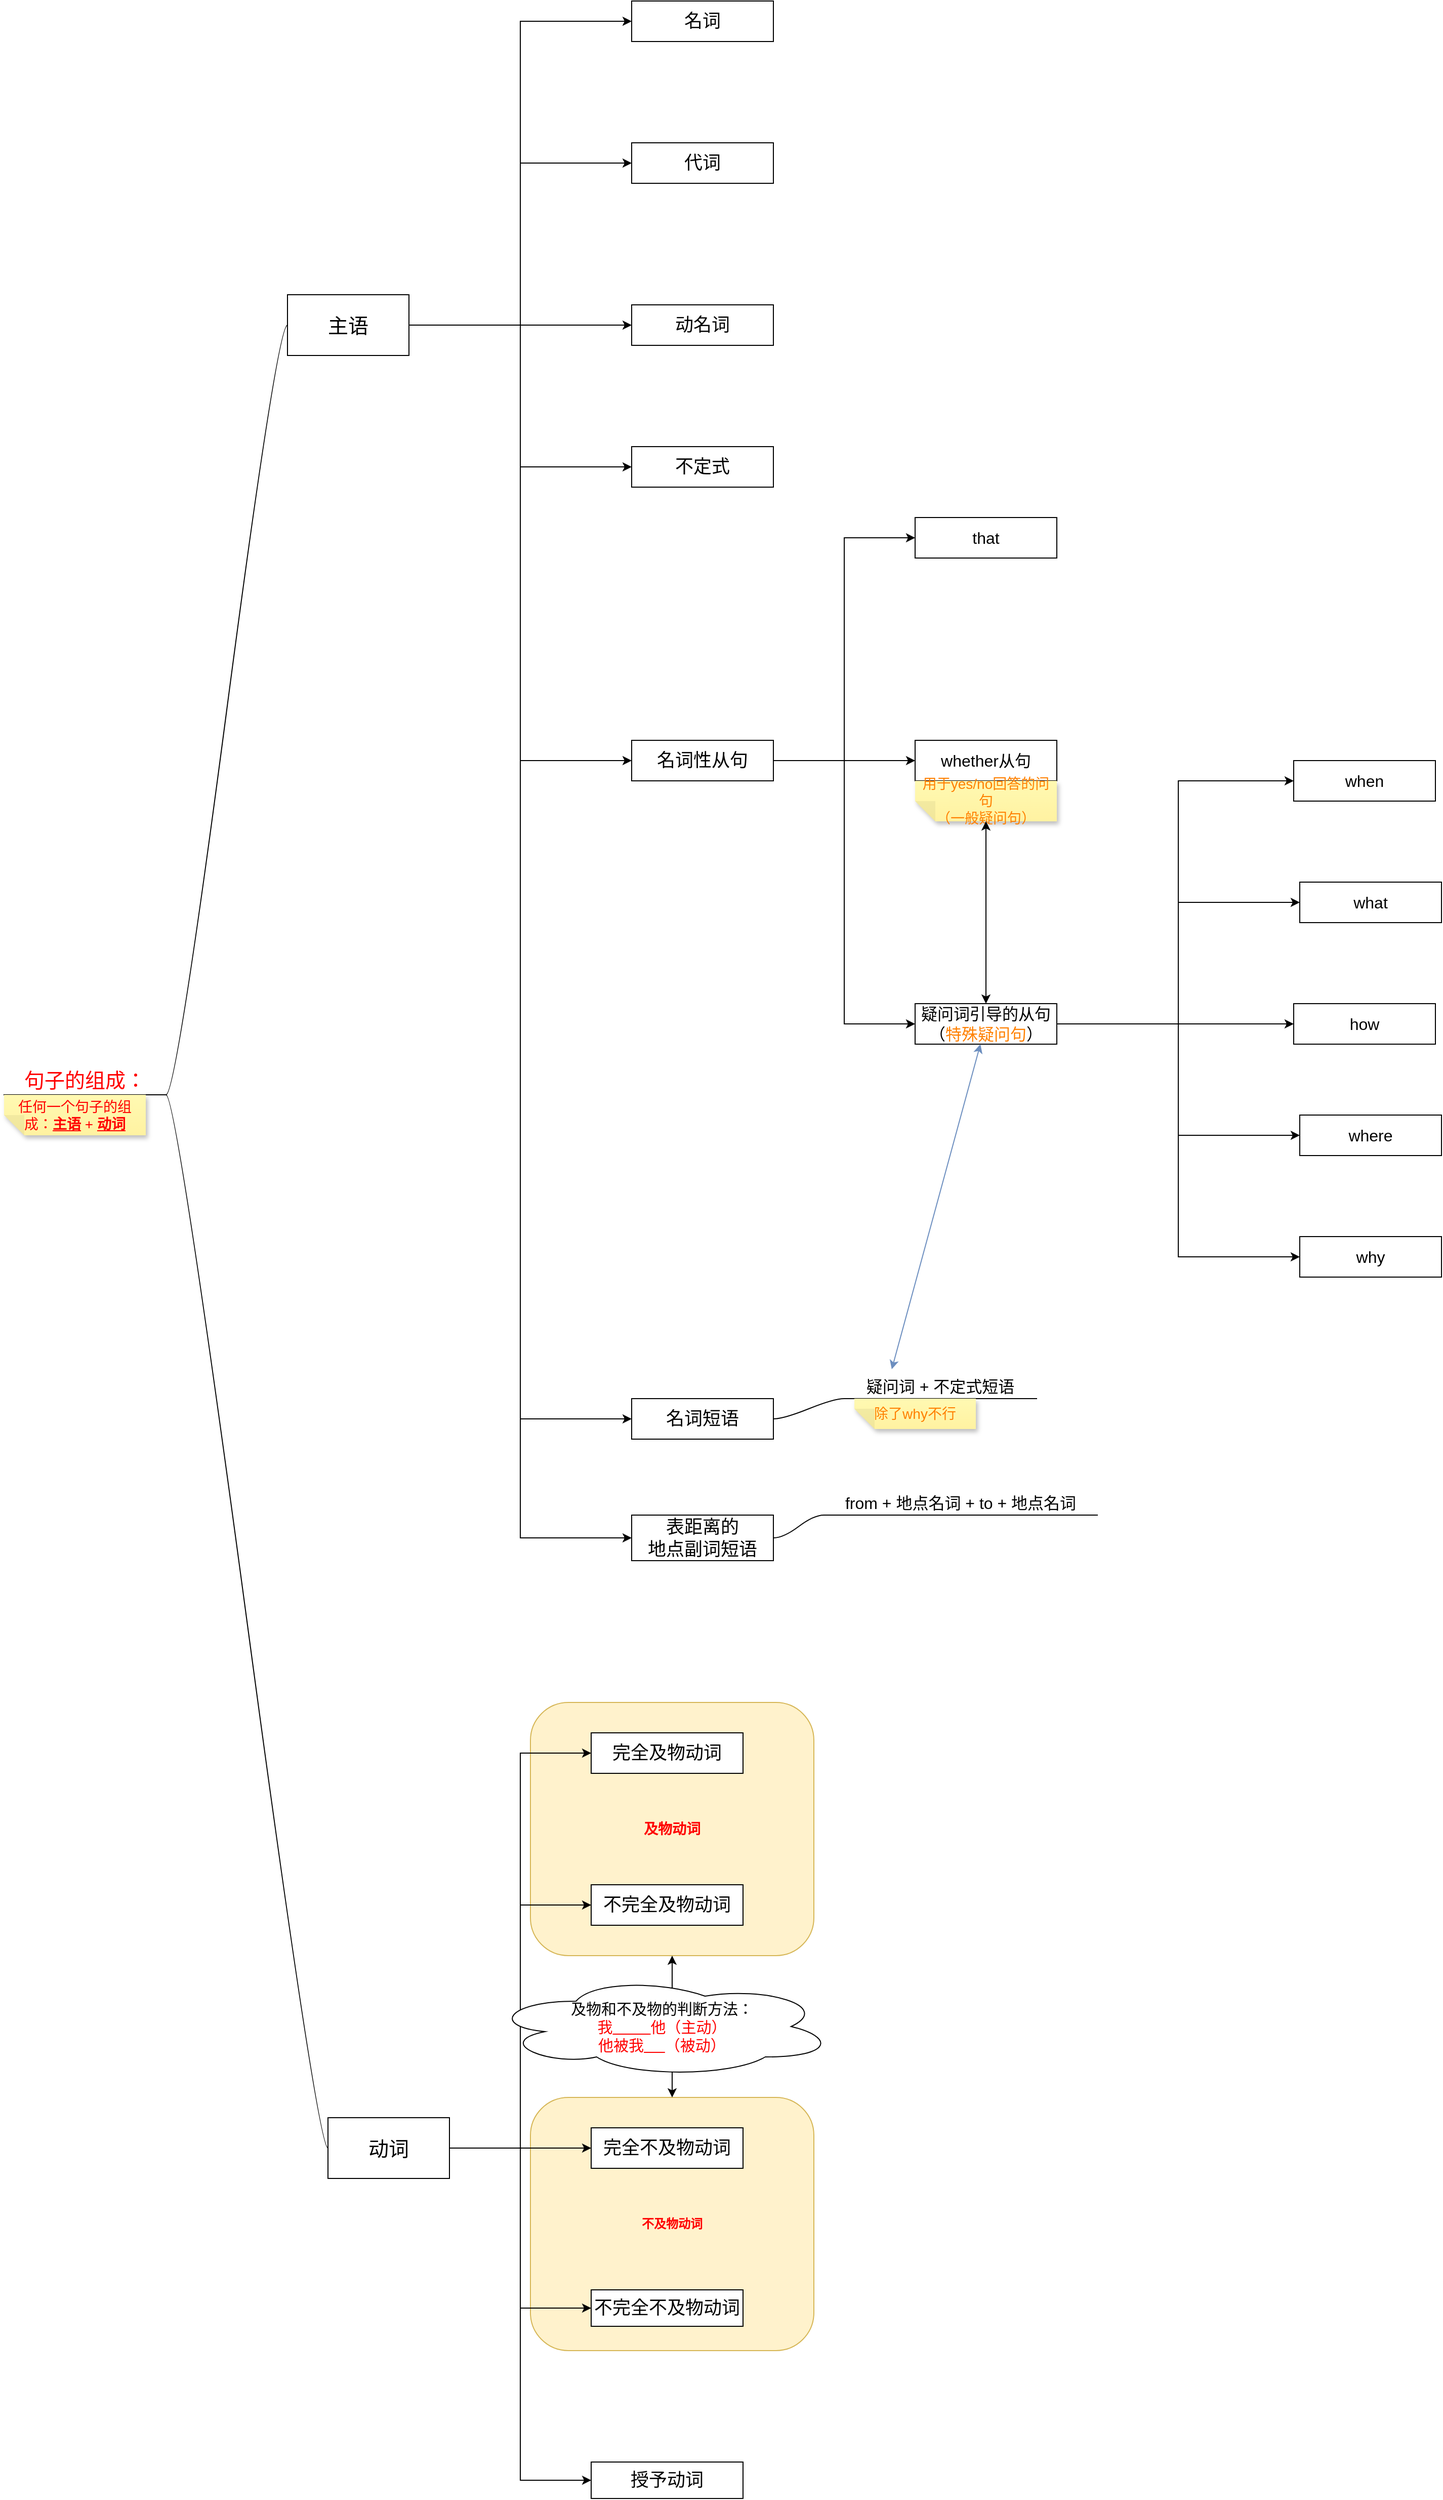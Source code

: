 <mxfile version="27.0.3">
  <diagram name="第 1 页" id="ylpGw2J9aP0mBjrn0IIL">
    <mxGraphModel dx="2153" dy="2364" grid="1" gridSize="10" guides="1" tooltips="1" connect="1" arrows="1" fold="1" page="1" pageScale="1" pageWidth="827" pageHeight="1169" math="0" shadow="0">
      <root>
        <mxCell id="0" />
        <mxCell id="1" parent="0" />
        <mxCell id="xks5mqabacn-yv3iWCF2-67" value="&lt;font style=&quot;color: rgb(255, 0, 0);&quot;&gt;&lt;b&gt;不及物动词&lt;/b&gt;&lt;/font&gt;" style="rounded=1;whiteSpace=wrap;html=1;fillColor=#fff2cc;strokeColor=#d6b656;" vertex="1" parent="1">
          <mxGeometry x="760" y="1710" width="280" height="250" as="geometry" />
        </mxCell>
        <mxCell id="xks5mqabacn-yv3iWCF2-66" value="&lt;font style=&quot;font-size: 14px; color: rgb(255, 0, 0);&quot;&gt;&lt;b&gt;及物动词&lt;/b&gt;&lt;/font&gt;" style="rounded=1;whiteSpace=wrap;html=1;fillColor=#fff2cc;strokeColor=#d6b656;" vertex="1" parent="1">
          <mxGeometry x="760" y="1320" width="280" height="250" as="geometry" />
        </mxCell>
        <mxCell id="xks5mqabacn-yv3iWCF2-2" style="edgeStyle=entityRelationEdgeStyle;rounded=0;orthogonalLoop=1;jettySize=auto;html=1;startArrow=none;endArrow=none;segment=10;curved=1;sourcePerimeterSpacing=0;targetPerimeterSpacing=0;" edge="1" parent="1" source="fDns_Gbma0BwewBtqI1Y-3" target="xks5mqabacn-yv3iWCF2-1">
          <mxGeometry relative="1" as="geometry" />
        </mxCell>
        <mxCell id="xks5mqabacn-yv3iWCF2-4" style="edgeStyle=entityRelationEdgeStyle;rounded=0;orthogonalLoop=1;jettySize=auto;html=1;startArrow=none;endArrow=none;segment=10;curved=1;sourcePerimeterSpacing=0;targetPerimeterSpacing=0;" edge="1" parent="1" source="fDns_Gbma0BwewBtqI1Y-3" target="xks5mqabacn-yv3iWCF2-5">
          <mxGeometry relative="1" as="geometry">
            <mxPoint x="500" y="380" as="targetPoint" />
          </mxGeometry>
        </mxCell>
        <mxCell id="xks5mqabacn-yv3iWCF2-14" style="edgeStyle=orthogonalEdgeStyle;rounded=0;orthogonalLoop=1;jettySize=auto;html=1;entryX=0;entryY=0.5;entryDx=0;entryDy=0;" edge="1" parent="1" source="xks5mqabacn-yv3iWCF2-1" target="xks5mqabacn-yv3iWCF2-7">
          <mxGeometry relative="1" as="geometry" />
        </mxCell>
        <mxCell id="xks5mqabacn-yv3iWCF2-16" style="edgeStyle=orthogonalEdgeStyle;rounded=0;orthogonalLoop=1;jettySize=auto;html=1;entryX=0;entryY=0.5;entryDx=0;entryDy=0;" edge="1" parent="1" source="xks5mqabacn-yv3iWCF2-1" target="xks5mqabacn-yv3iWCF2-10">
          <mxGeometry relative="1" as="geometry" />
        </mxCell>
        <mxCell id="xks5mqabacn-yv3iWCF2-17" style="edgeStyle=orthogonalEdgeStyle;rounded=0;orthogonalLoop=1;jettySize=auto;html=1;entryX=0;entryY=0.5;entryDx=0;entryDy=0;" edge="1" parent="1" source="xks5mqabacn-yv3iWCF2-1" target="xks5mqabacn-yv3iWCF2-12">
          <mxGeometry relative="1" as="geometry" />
        </mxCell>
        <mxCell id="xks5mqabacn-yv3iWCF2-18" style="edgeStyle=orthogonalEdgeStyle;rounded=0;orthogonalLoop=1;jettySize=auto;html=1;entryX=0;entryY=0.5;entryDx=0;entryDy=0;" edge="1" parent="1" source="xks5mqabacn-yv3iWCF2-1" target="xks5mqabacn-yv3iWCF2-13">
          <mxGeometry relative="1" as="geometry" />
        </mxCell>
        <mxCell id="xks5mqabacn-yv3iWCF2-21" style="edgeStyle=orthogonalEdgeStyle;rounded=0;orthogonalLoop=1;jettySize=auto;html=1;entryX=0;entryY=0.5;entryDx=0;entryDy=0;" edge="1" parent="1" source="xks5mqabacn-yv3iWCF2-1" target="xks5mqabacn-yv3iWCF2-19">
          <mxGeometry relative="1" as="geometry" />
        </mxCell>
        <mxCell id="xks5mqabacn-yv3iWCF2-24" style="edgeStyle=orthogonalEdgeStyle;rounded=0;orthogonalLoop=1;jettySize=auto;html=1;entryX=0;entryY=0.5;entryDx=0;entryDy=0;" edge="1" parent="1" source="xks5mqabacn-yv3iWCF2-1" target="xks5mqabacn-yv3iWCF2-22">
          <mxGeometry relative="1" as="geometry" />
        </mxCell>
        <mxCell id="xks5mqabacn-yv3iWCF2-38" style="edgeStyle=orthogonalEdgeStyle;rounded=0;orthogonalLoop=1;jettySize=auto;html=1;entryX=0;entryY=0.5;entryDx=0;entryDy=0;" edge="1" parent="1" source="xks5mqabacn-yv3iWCF2-1" target="xks5mqabacn-yv3iWCF2-11">
          <mxGeometry relative="1" as="geometry" />
        </mxCell>
        <mxCell id="xks5mqabacn-yv3iWCF2-1" value="&lt;font style=&quot;font-size: 20px;&quot;&gt;主语&lt;/font&gt;" style="rounded=0;whiteSpace=wrap;html=1;" vertex="1" parent="1">
          <mxGeometry x="520" y="-70" width="120" height="60" as="geometry" />
        </mxCell>
        <mxCell id="xks5mqabacn-yv3iWCF2-59" style="edgeStyle=orthogonalEdgeStyle;rounded=0;orthogonalLoop=1;jettySize=auto;html=1;entryX=0;entryY=0.5;entryDx=0;entryDy=0;" edge="1" parent="1" source="xks5mqabacn-yv3iWCF2-5" target="xks5mqabacn-yv3iWCF2-55">
          <mxGeometry relative="1" as="geometry" />
        </mxCell>
        <mxCell id="xks5mqabacn-yv3iWCF2-60" style="edgeStyle=orthogonalEdgeStyle;rounded=0;orthogonalLoop=1;jettySize=auto;html=1;entryX=0;entryY=0.5;entryDx=0;entryDy=0;" edge="1" parent="1" source="xks5mqabacn-yv3iWCF2-5" target="xks5mqabacn-yv3iWCF2-56">
          <mxGeometry relative="1" as="geometry" />
        </mxCell>
        <mxCell id="xks5mqabacn-yv3iWCF2-62" style="edgeStyle=orthogonalEdgeStyle;rounded=0;orthogonalLoop=1;jettySize=auto;html=1;entryX=0;entryY=0.5;entryDx=0;entryDy=0;" edge="1" parent="1" source="xks5mqabacn-yv3iWCF2-5" target="xks5mqabacn-yv3iWCF2-57">
          <mxGeometry relative="1" as="geometry" />
        </mxCell>
        <mxCell id="xks5mqabacn-yv3iWCF2-64" style="edgeStyle=orthogonalEdgeStyle;rounded=0;orthogonalLoop=1;jettySize=auto;html=1;entryX=0;entryY=0.5;entryDx=0;entryDy=0;" edge="1" parent="1" source="xks5mqabacn-yv3iWCF2-5" target="xks5mqabacn-yv3iWCF2-63">
          <mxGeometry relative="1" as="geometry" />
        </mxCell>
        <mxCell id="xks5mqabacn-yv3iWCF2-65" style="edgeStyle=orthogonalEdgeStyle;rounded=0;orthogonalLoop=1;jettySize=auto;html=1;" edge="1" parent="1" source="xks5mqabacn-yv3iWCF2-5" target="xks5mqabacn-yv3iWCF2-58">
          <mxGeometry relative="1" as="geometry" />
        </mxCell>
        <mxCell id="xks5mqabacn-yv3iWCF2-5" value="&lt;font style=&quot;font-size: 20px;&quot;&gt;动词&lt;/font&gt;" style="rounded=0;whiteSpace=wrap;html=1;" vertex="1" parent="1">
          <mxGeometry x="560" y="1730" width="120" height="60" as="geometry" />
        </mxCell>
        <mxCell id="xks5mqabacn-yv3iWCF2-7" value="&lt;font style=&quot;font-size: 18px;&quot;&gt;名词&lt;/font&gt;" style="rounded=0;whiteSpace=wrap;html=1;" vertex="1" parent="1">
          <mxGeometry x="860" y="-360" width="140" height="40" as="geometry" />
        </mxCell>
        <mxCell id="xks5mqabacn-yv3iWCF2-10" value="&lt;span style=&quot;font-size: 18px;&quot;&gt;动名词&lt;/span&gt;" style="rounded=0;whiteSpace=wrap;html=1;" vertex="1" parent="1">
          <mxGeometry x="860" y="-60" width="140" height="40" as="geometry" />
        </mxCell>
        <mxCell id="xks5mqabacn-yv3iWCF2-11" value="&lt;span style=&quot;font-size: 18px;&quot;&gt;代词&lt;/span&gt;" style="rounded=0;whiteSpace=wrap;html=1;" vertex="1" parent="1">
          <mxGeometry x="860" y="-220" width="140" height="40" as="geometry" />
        </mxCell>
        <mxCell id="xks5mqabacn-yv3iWCF2-12" value="&lt;span style=&quot;font-size: 18px;&quot;&gt;不定式&lt;/span&gt;" style="rounded=0;whiteSpace=wrap;html=1;" vertex="1" parent="1">
          <mxGeometry x="860" y="80" width="140" height="40" as="geometry" />
        </mxCell>
        <mxCell id="xks5mqabacn-yv3iWCF2-32" style="edgeStyle=orthogonalEdgeStyle;rounded=0;orthogonalLoop=1;jettySize=auto;html=1;entryX=0;entryY=0.5;entryDx=0;entryDy=0;" edge="1" parent="1" source="xks5mqabacn-yv3iWCF2-13" target="xks5mqabacn-yv3iWCF2-31">
          <mxGeometry relative="1" as="geometry" />
        </mxCell>
        <mxCell id="xks5mqabacn-yv3iWCF2-34" style="edgeStyle=orthogonalEdgeStyle;rounded=0;orthogonalLoop=1;jettySize=auto;html=1;" edge="1" parent="1" source="xks5mqabacn-yv3iWCF2-13" target="xks5mqabacn-yv3iWCF2-33">
          <mxGeometry relative="1" as="geometry" />
        </mxCell>
        <mxCell id="xks5mqabacn-yv3iWCF2-36" style="edgeStyle=orthogonalEdgeStyle;rounded=0;orthogonalLoop=1;jettySize=auto;html=1;entryX=0;entryY=0.5;entryDx=0;entryDy=0;" edge="1" parent="1" source="xks5mqabacn-yv3iWCF2-13" target="xks5mqabacn-yv3iWCF2-35">
          <mxGeometry relative="1" as="geometry" />
        </mxCell>
        <mxCell id="xks5mqabacn-yv3iWCF2-13" value="&lt;span style=&quot;font-size: 18px;&quot;&gt;名词性从句&lt;/span&gt;" style="rounded=0;whiteSpace=wrap;html=1;" vertex="1" parent="1">
          <mxGeometry x="860" y="370" width="140" height="40" as="geometry" />
        </mxCell>
        <mxCell id="xks5mqabacn-yv3iWCF2-19" value="&lt;span style=&quot;font-size: 18px;&quot;&gt;名词短语&lt;/span&gt;" style="rounded=0;whiteSpace=wrap;html=1;" vertex="1" parent="1">
          <mxGeometry x="860" y="1020" width="140" height="40" as="geometry" />
        </mxCell>
        <mxCell id="xks5mqabacn-yv3iWCF2-22" value="&lt;span style=&quot;font-size: 18px;&quot;&gt;表距离的&lt;/span&gt;&lt;div&gt;&lt;span style=&quot;font-size: 18px;&quot;&gt;地点副词短语&lt;/span&gt;&lt;/div&gt;" style="rounded=0;whiteSpace=wrap;html=1;" vertex="1" parent="1">
          <mxGeometry x="860" y="1135" width="140" height="45" as="geometry" />
        </mxCell>
        <mxCell id="xks5mqabacn-yv3iWCF2-26" value="" style="group" vertex="1" connectable="0" parent="1">
          <mxGeometry x="240" y="680" width="160" height="80" as="geometry" />
        </mxCell>
        <mxCell id="fDns_Gbma0BwewBtqI1Y-3" value="&lt;div style=&quot;text-align: start;&quot;&gt;&lt;span style=&quot;color: rgb(255, 0, 0); font-size: 20px; text-align: center; text-wrap-mode: nowrap;&quot;&gt;句子的组成：&lt;/span&gt;&lt;/div&gt;" style="whiteSpace=wrap;html=1;shape=partialRectangle;top=0;left=0;bottom=1;right=0;points=[[0,1],[1,1]];fillColor=none;align=center;verticalAlign=bottom;routingCenterY=0.5;snapToPoint=1;recursiveResize=0;autosize=1;treeFolding=1;treeMoving=1;newEdgeStyle={&quot;edgeStyle&quot;:&quot;entityRelationEdgeStyle&quot;,&quot;startArrow&quot;:&quot;none&quot;,&quot;endArrow&quot;:&quot;none&quot;,&quot;segment&quot;:10,&quot;curved&quot;:1,&quot;sourcePerimeterSpacing&quot;:0,&quot;targetPerimeterSpacing&quot;:0};" parent="xks5mqabacn-yv3iWCF2-26" vertex="1">
          <mxGeometry width="160" height="40" as="geometry" />
        </mxCell>
        <mxCell id="xks5mqabacn-yv3iWCF2-6" value="&lt;font style=&quot;font-size: 14px;&quot;&gt;&lt;span style=&quot;color: rgb(255, 0, 0); text-wrap-mode: nowrap;&quot;&gt;任何一个句子的组成：&lt;/span&gt;&lt;b style=&quot;color: rgb(255, 0, 0); text-wrap-mode: nowrap;&quot;&gt;&lt;u&gt;主语&lt;/u&gt;&lt;/b&gt;&lt;span style=&quot;color: rgb(255, 0, 0); text-wrap-mode: nowrap;&quot;&gt;&amp;nbsp;+&amp;nbsp;&lt;/span&gt;&lt;u style=&quot;color: rgb(255, 0, 0); text-wrap-mode: nowrap;&quot;&gt;&lt;b style=&quot;&quot;&gt;动词&lt;/b&gt;&lt;/u&gt;&lt;/font&gt;" style="shape=note;whiteSpace=wrap;html=1;backgroundOutline=1;fontColor=#000000;darkOpacity=0.05;fillColor=#FFF9B2;strokeColor=none;fillStyle=solid;direction=west;gradientDirection=north;gradientColor=#FFF2A1;shadow=1;size=20;pointerEvents=1;" vertex="1" parent="xks5mqabacn-yv3iWCF2-26">
          <mxGeometry y="40" width="140" height="40" as="geometry" />
        </mxCell>
        <mxCell id="xks5mqabacn-yv3iWCF2-28" style="edgeStyle=entityRelationEdgeStyle;rounded=0;orthogonalLoop=1;jettySize=auto;html=1;startArrow=none;endArrow=none;segment=10;curved=1;sourcePerimeterSpacing=0;targetPerimeterSpacing=0;" edge="1" parent="1" source="xks5mqabacn-yv3iWCF2-27" target="xks5mqabacn-yv3iWCF2-22">
          <mxGeometry relative="1" as="geometry" />
        </mxCell>
        <mxCell id="xks5mqabacn-yv3iWCF2-27" value="&lt;div style=&quot;text-align: start;&quot;&gt;&lt;span style=&quot;text-align: center; text-wrap-mode: nowrap;&quot;&gt;&lt;font style=&quot;color: rgb(0, 0, 0); font-size: 16px;&quot;&gt;from + 地点名词 + to + 地点名词&lt;/font&gt;&lt;/span&gt;&lt;/div&gt;" style="whiteSpace=wrap;html=1;shape=partialRectangle;top=0;left=0;bottom=1;right=0;points=[[0,1],[1,1]];fillColor=none;align=center;verticalAlign=bottom;routingCenterY=0.5;snapToPoint=1;recursiveResize=0;autosize=1;treeFolding=1;treeMoving=1;newEdgeStyle={&quot;edgeStyle&quot;:&quot;entityRelationEdgeStyle&quot;,&quot;startArrow&quot;:&quot;none&quot;,&quot;endArrow&quot;:&quot;none&quot;,&quot;segment&quot;:10,&quot;curved&quot;:1,&quot;sourcePerimeterSpacing&quot;:0,&quot;targetPerimeterSpacing&quot;:0};" vertex="1" parent="1">
          <mxGeometry x="1050" y="1105" width="270" height="30" as="geometry" />
        </mxCell>
        <mxCell id="xks5mqabacn-yv3iWCF2-30" style="edgeStyle=entityRelationEdgeStyle;rounded=0;orthogonalLoop=1;jettySize=auto;html=1;startArrow=none;endArrow=none;segment=10;curved=1;sourcePerimeterSpacing=0;targetPerimeterSpacing=0;" edge="1" parent="1" source="xks5mqabacn-yv3iWCF2-29" target="xks5mqabacn-yv3iWCF2-19">
          <mxGeometry relative="1" as="geometry" />
        </mxCell>
        <mxCell id="xks5mqabacn-yv3iWCF2-29" value="&lt;div style=&quot;text-align: center;&quot;&gt;&lt;span style=&quot;font-size: 16px; text-wrap-mode: nowrap;&quot;&gt;疑问词 + 不定式短语&lt;/span&gt;&lt;/div&gt;" style="whiteSpace=wrap;html=1;shape=partialRectangle;top=0;left=0;bottom=1;right=0;points=[[0,1],[1,1]];fillColor=none;align=center;verticalAlign=bottom;routingCenterY=0.5;snapToPoint=1;recursiveResize=0;autosize=1;treeFolding=1;treeMoving=1;newEdgeStyle={&quot;edgeStyle&quot;:&quot;entityRelationEdgeStyle&quot;,&quot;startArrow&quot;:&quot;none&quot;,&quot;endArrow&quot;:&quot;none&quot;,&quot;segment&quot;:10,&quot;curved&quot;:1,&quot;sourcePerimeterSpacing&quot;:0,&quot;targetPerimeterSpacing&quot;:0};" vertex="1" parent="1">
          <mxGeometry x="1070" y="990" width="190" height="30" as="geometry" />
        </mxCell>
        <mxCell id="xks5mqabacn-yv3iWCF2-31" value="&lt;font style=&quot;font-size: 16px;&quot;&gt;that&lt;/font&gt;" style="rounded=0;whiteSpace=wrap;html=1;" vertex="1" parent="1">
          <mxGeometry x="1140" y="150" width="140" height="40" as="geometry" />
        </mxCell>
        <mxCell id="xks5mqabacn-yv3iWCF2-43" style="edgeStyle=orthogonalEdgeStyle;rounded=0;orthogonalLoop=1;jettySize=auto;html=1;" edge="1" parent="1" source="xks5mqabacn-yv3iWCF2-35" target="xks5mqabacn-yv3iWCF2-42">
          <mxGeometry relative="1" as="geometry">
            <Array as="points">
              <mxPoint x="1400" y="650" />
              <mxPoint x="1400" y="410" />
            </Array>
          </mxGeometry>
        </mxCell>
        <mxCell id="xks5mqabacn-yv3iWCF2-45" style="edgeStyle=orthogonalEdgeStyle;rounded=0;orthogonalLoop=1;jettySize=auto;html=1;entryX=0;entryY=0.5;entryDx=0;entryDy=0;" edge="1" parent="1" source="xks5mqabacn-yv3iWCF2-35" target="xks5mqabacn-yv3iWCF2-44">
          <mxGeometry relative="1" as="geometry" />
        </mxCell>
        <mxCell id="xks5mqabacn-yv3iWCF2-50" style="edgeStyle=orthogonalEdgeStyle;rounded=0;orthogonalLoop=1;jettySize=auto;html=1;entryX=0;entryY=0.5;entryDx=0;entryDy=0;" edge="1" parent="1" source="xks5mqabacn-yv3iWCF2-35" target="xks5mqabacn-yv3iWCF2-46">
          <mxGeometry relative="1" as="geometry" />
        </mxCell>
        <mxCell id="xks5mqabacn-yv3iWCF2-52" style="edgeStyle=orthogonalEdgeStyle;rounded=0;orthogonalLoop=1;jettySize=auto;html=1;entryX=0;entryY=0.5;entryDx=0;entryDy=0;" edge="1" parent="1" source="xks5mqabacn-yv3iWCF2-35" target="xks5mqabacn-yv3iWCF2-47">
          <mxGeometry relative="1" as="geometry" />
        </mxCell>
        <mxCell id="xks5mqabacn-yv3iWCF2-53" style="edgeStyle=orthogonalEdgeStyle;rounded=0;orthogonalLoop=1;jettySize=auto;html=1;entryX=0;entryY=0.5;entryDx=0;entryDy=0;" edge="1" parent="1" source="xks5mqabacn-yv3iWCF2-35" target="xks5mqabacn-yv3iWCF2-48">
          <mxGeometry relative="1" as="geometry" />
        </mxCell>
        <mxCell id="xks5mqabacn-yv3iWCF2-35" value="&lt;font style=&quot;font-size: 16px;&quot;&gt;疑问词引导的从句&lt;/font&gt;&lt;div&gt;&lt;font style=&quot;font-size: 16px;&quot;&gt;（&lt;font style=&quot;color: rgb(255, 128, 0);&quot;&gt;特殊疑问句&lt;/font&gt;）&lt;/font&gt;&lt;/div&gt;" style="rounded=0;whiteSpace=wrap;html=1;" vertex="1" parent="1">
          <mxGeometry x="1140" y="630" width="140" height="40" as="geometry" />
        </mxCell>
        <mxCell id="xks5mqabacn-yv3iWCF2-39" value="" style="group" vertex="1" connectable="0" parent="1">
          <mxGeometry x="1140" y="370" width="140" height="80" as="geometry" />
        </mxCell>
        <mxCell id="xks5mqabacn-yv3iWCF2-33" value="&lt;font style=&quot;font-size: 16px;&quot;&gt;whether从句&lt;/font&gt;" style="rounded=0;whiteSpace=wrap;html=1;" vertex="1" parent="xks5mqabacn-yv3iWCF2-39">
          <mxGeometry width="140" height="40" as="geometry" />
        </mxCell>
        <mxCell id="xks5mqabacn-yv3iWCF2-37" value="&lt;font style=&quot;color: rgb(255, 128, 0);&quot;&gt;&lt;span style=&quot;font-size: 14px; text-wrap-mode: nowrap;&quot;&gt;用于yes/no回答的问句&lt;/span&gt;&lt;/font&gt;&lt;div&gt;&lt;font style=&quot;color: rgb(255, 128, 0);&quot;&gt;&lt;span style=&quot;font-size: 14px; text-wrap-mode: nowrap;&quot;&gt;（一般疑问句）&lt;/span&gt;&lt;/font&gt;&lt;/div&gt;" style="shape=note;whiteSpace=wrap;html=1;backgroundOutline=1;fontColor=#000000;darkOpacity=0.05;fillColor=#FFF9B2;strokeColor=none;fillStyle=solid;direction=west;gradientDirection=north;gradientColor=#FFF2A1;shadow=1;size=20;pointerEvents=1;" vertex="1" parent="xks5mqabacn-yv3iWCF2-39">
          <mxGeometry y="40" width="140" height="40" as="geometry" />
        </mxCell>
        <mxCell id="xks5mqabacn-yv3iWCF2-40" value="" style="endArrow=classic;startArrow=classic;html=1;rounded=0;" edge="1" parent="1" source="xks5mqabacn-yv3iWCF2-35" target="xks5mqabacn-yv3iWCF2-37">
          <mxGeometry width="50" height="50" relative="1" as="geometry">
            <mxPoint x="1300" y="360" as="sourcePoint" />
            <mxPoint x="1350" y="310" as="targetPoint" />
          </mxGeometry>
        </mxCell>
        <mxCell id="xks5mqabacn-yv3iWCF2-42" value="&lt;font style=&quot;font-size: 16px;&quot;&gt;when&lt;/font&gt;" style="rounded=0;whiteSpace=wrap;html=1;" vertex="1" parent="1">
          <mxGeometry x="1514" y="390" width="140" height="40" as="geometry" />
        </mxCell>
        <mxCell id="xks5mqabacn-yv3iWCF2-44" value="&lt;font style=&quot;font-size: 16px;&quot;&gt;what&lt;/font&gt;" style="rounded=0;whiteSpace=wrap;html=1;" vertex="1" parent="1">
          <mxGeometry x="1520" y="510" width="140" height="40" as="geometry" />
        </mxCell>
        <mxCell id="xks5mqabacn-yv3iWCF2-46" value="&lt;font style=&quot;font-size: 16px;&quot;&gt;how&lt;/font&gt;" style="rounded=0;whiteSpace=wrap;html=1;" vertex="1" parent="1">
          <mxGeometry x="1514" y="630" width="140" height="40" as="geometry" />
        </mxCell>
        <mxCell id="xks5mqabacn-yv3iWCF2-47" value="&lt;font style=&quot;font-size: 16px;&quot;&gt;where&lt;/font&gt;" style="rounded=0;whiteSpace=wrap;html=1;" vertex="1" parent="1">
          <mxGeometry x="1520" y="740" width="140" height="40" as="geometry" />
        </mxCell>
        <mxCell id="xks5mqabacn-yv3iWCF2-48" value="&lt;font style=&quot;font-size: 16px;&quot;&gt;why&lt;/font&gt;" style="rounded=0;whiteSpace=wrap;html=1;" vertex="1" parent="1">
          <mxGeometry x="1520" y="860" width="140" height="40" as="geometry" />
        </mxCell>
        <mxCell id="xks5mqabacn-yv3iWCF2-49" value="" style="endArrow=classic;startArrow=classic;html=1;rounded=0;exitX=0.247;exitY=0.033;exitDx=0;exitDy=0;exitPerimeter=0;fillColor=#dae8fc;strokeColor=#6c8ebf;" edge="1" parent="1" source="xks5mqabacn-yv3iWCF2-29" target="xks5mqabacn-yv3iWCF2-35">
          <mxGeometry width="50" height="50" relative="1" as="geometry">
            <mxPoint x="1209.5" y="630" as="sourcePoint" />
            <mxPoint x="1209.5" y="560" as="targetPoint" />
          </mxGeometry>
        </mxCell>
        <mxCell id="xks5mqabacn-yv3iWCF2-54" value="&lt;font color=&quot;#ff8000&quot;&gt;&lt;span style=&quot;font-size: 14px; text-wrap-mode: nowrap;&quot;&gt;除了why不行&lt;/span&gt;&lt;/font&gt;" style="shape=note;whiteSpace=wrap;html=1;backgroundOutline=1;fontColor=#000000;darkOpacity=0.05;fillColor=#FFF9B2;strokeColor=none;fillStyle=solid;direction=west;gradientDirection=north;gradientColor=#FFF2A1;shadow=1;size=20;pointerEvents=1;" vertex="1" parent="1">
          <mxGeometry x="1080" y="1020" width="120" height="30" as="geometry" />
        </mxCell>
        <mxCell id="xks5mqabacn-yv3iWCF2-55" value="&lt;span style=&quot;font-size: 18px;&quot;&gt;完全及物动词&lt;/span&gt;" style="rounded=0;whiteSpace=wrap;html=1;" vertex="1" parent="1">
          <mxGeometry x="820" y="1350" width="150" height="40" as="geometry" />
        </mxCell>
        <mxCell id="xks5mqabacn-yv3iWCF2-56" value="&lt;span style=&quot;font-size: 18px;&quot;&gt;不完全及物动词&lt;/span&gt;" style="rounded=0;whiteSpace=wrap;html=1;" vertex="1" parent="1">
          <mxGeometry x="820" y="1500" width="150" height="40" as="geometry" />
        </mxCell>
        <mxCell id="xks5mqabacn-yv3iWCF2-57" value="&lt;span style=&quot;font-size: 18px;&quot;&gt;不完全不及物动词&lt;/span&gt;" style="rounded=0;whiteSpace=wrap;html=1;" vertex="1" parent="1">
          <mxGeometry x="820" y="1900" width="150" height="36" as="geometry" />
        </mxCell>
        <mxCell id="xks5mqabacn-yv3iWCF2-58" value="&lt;span style=&quot;font-size: 18px;&quot;&gt;完全不及物动词&lt;/span&gt;" style="rounded=0;whiteSpace=wrap;html=1;" vertex="1" parent="1">
          <mxGeometry x="820" y="1740" width="150" height="40" as="geometry" />
        </mxCell>
        <mxCell id="xks5mqabacn-yv3iWCF2-63" value="&lt;span style=&quot;font-size: 18px;&quot;&gt;授予动词&lt;/span&gt;" style="rounded=0;whiteSpace=wrap;html=1;" vertex="1" parent="1">
          <mxGeometry x="820" y="2070" width="150" height="36" as="geometry" />
        </mxCell>
        <mxCell id="xks5mqabacn-yv3iWCF2-68" value="" style="endArrow=classic;startArrow=classic;html=1;rounded=0;" edge="1" parent="1" source="xks5mqabacn-yv3iWCF2-67" target="xks5mqabacn-yv3iWCF2-66">
          <mxGeometry width="50" height="50" relative="1" as="geometry">
            <mxPoint x="850" y="1670" as="sourcePoint" />
            <mxPoint x="900" y="1620" as="targetPoint" />
          </mxGeometry>
        </mxCell>
        <mxCell id="xks5mqabacn-yv3iWCF2-70" value="&lt;font style=&quot;font-size: 15px;&quot;&gt;及物和不及物的判断方法：&lt;/font&gt;&lt;div&gt;&lt;font style=&quot;color: rgb(255, 0, 0); font-size: 15px;&quot;&gt;&lt;font style=&quot;&quot;&gt;我&lt;u style=&quot;&quot;&gt;&amp;nbsp; &amp;nbsp; &amp;nbsp; &amp;nbsp; &amp;nbsp;&lt;/u&gt;他（&lt;/font&gt;&lt;span style=&quot;background-color: transparent;&quot;&gt;主动&lt;/span&gt;&lt;span style=&quot;background-color: transparent;&quot;&gt;）&lt;/span&gt;&lt;/font&gt;&lt;/div&gt;&lt;div&gt;&lt;font style=&quot;color: rgb(255, 0, 0); font-size: 15px;&quot;&gt;&lt;font style=&quot;&quot;&gt;他被我&lt;u&gt;&amp;nbsp; &amp;nbsp; &amp;nbsp;&lt;/u&gt;（&lt;/font&gt;&lt;span style=&quot;background-color: transparent;&quot;&gt;被动&lt;/span&gt;&lt;span style=&quot;background-color: transparent;&quot;&gt;）&lt;/span&gt;&lt;/font&gt;&lt;span style=&quot;font-size: 14px; background-color: transparent; color: light-dark(rgb(0, 0, 0), rgb(255, 255, 255));&quot;&gt;&lt;/span&gt;&lt;/div&gt;" style="ellipse;shape=cloud;whiteSpace=wrap;html=1;" vertex="1" parent="1">
          <mxGeometry x="720" y="1590" width="340" height="100" as="geometry" />
        </mxCell>
      </root>
    </mxGraphModel>
  </diagram>
</mxfile>
